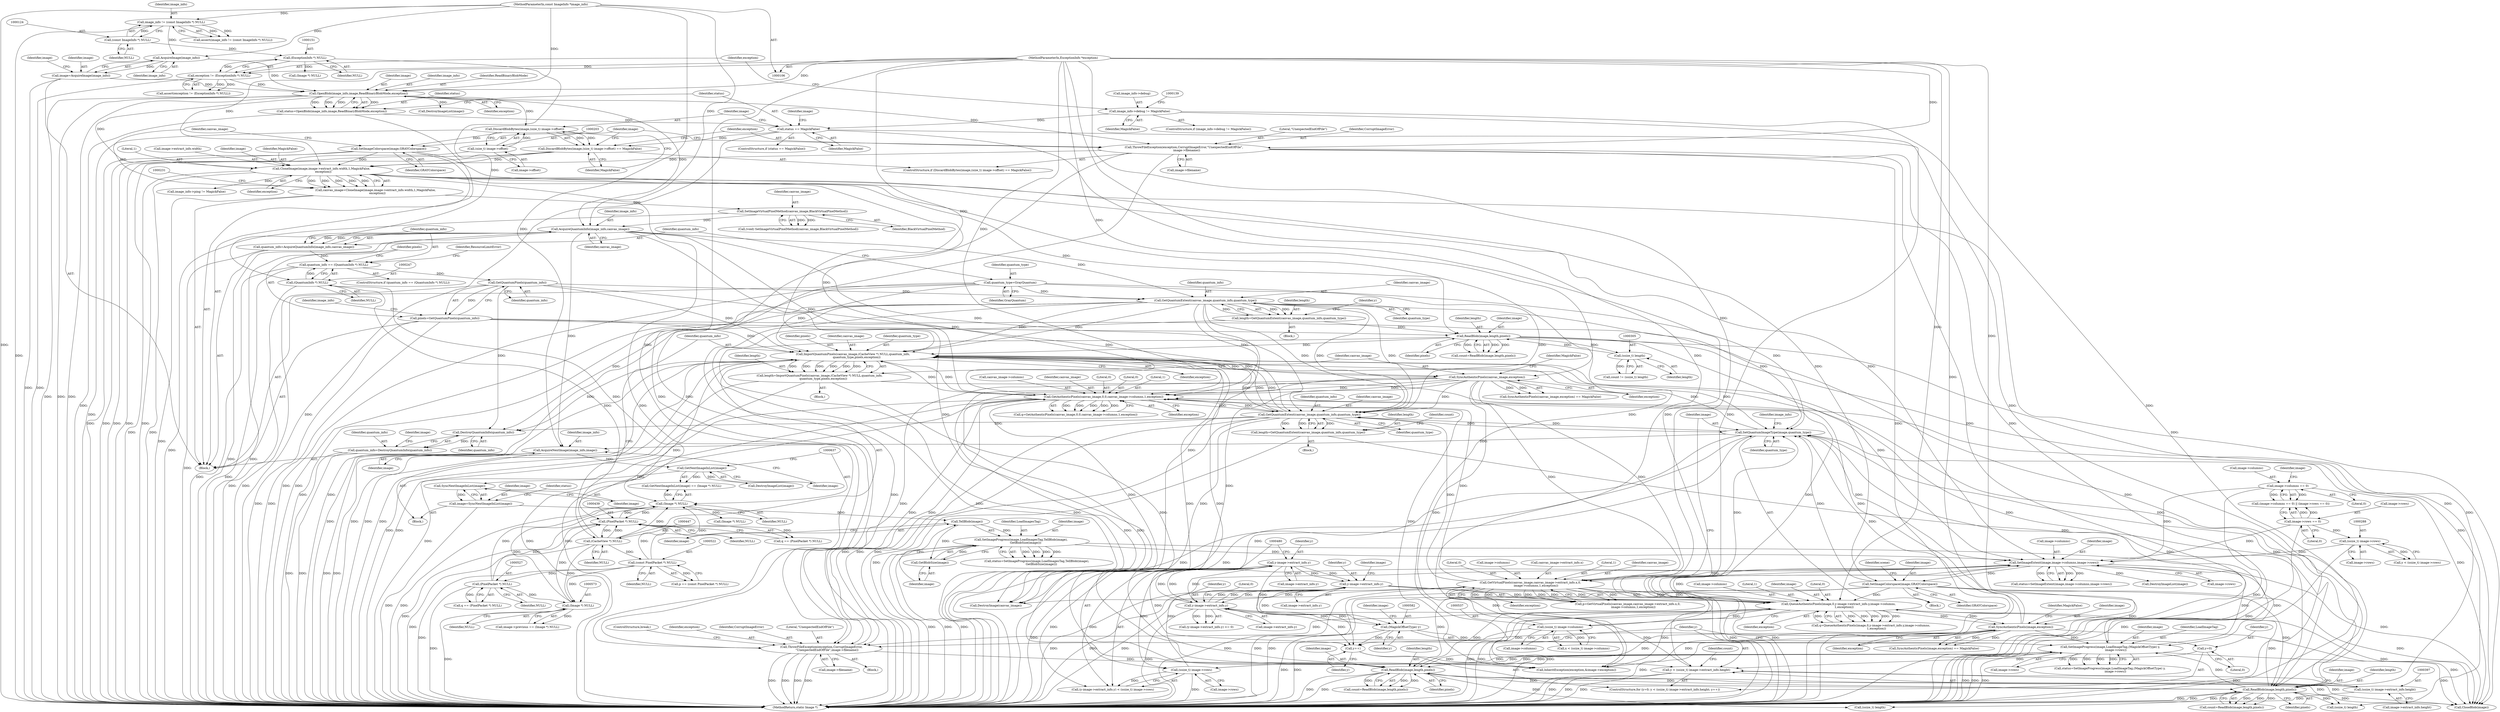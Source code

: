 digraph "0_ImageMagick_f6e9d0d9955e85bdd7540b251cd50d598dacc5e6_21@pointer" {
"1000675" [label="(Call,DestroyQuantumInfo(quantum_info))"];
"1000254" [label="(Call,GetQuantumPixels(quantum_info))"];
"1000244" [label="(Call,quantum_info == (QuantumInfo *) NULL)"];
"1000238" [label="(Call,quantum_info=AcquireQuantumInfo(image_info,canvas_image))"];
"1000240" [label="(Call,AcquireQuantumInfo(image_info,canvas_image))"];
"1000180" [label="(Call,OpenBlob(image_info,image,ReadBinaryBlobMode,exception))"];
"1000161" [label="(Call,AcquireImage(image_info))"];
"1000121" [label="(Call,image_info != (const ImageInfo *) NULL)"];
"1000107" [label="(MethodParameterIn,const ImageInfo *image_info)"];
"1000123" [label="(Call,(const ImageInfo *) NULL)"];
"1000159" [label="(Call,image=AcquireImage(image_info))"];
"1000148" [label="(Call,exception != (ExceptionInfo *) NULL)"];
"1000108" [label="(MethodParameterIn,ExceptionInfo *exception)"];
"1000150" [label="(Call,(ExceptionInfo *) NULL)"];
"1000232" [label="(Call,SetImageVirtualPixelMethod(canvas_image,BlackVirtualPixelMethod))"];
"1000218" [label="(Call,canvas_image=CloneImage(image,image->extract_info.width,1,MagickFalse,\n    exception))"];
"1000220" [label="(Call,CloneImage(image,image->extract_info.width,1,MagickFalse,\n    exception))"];
"1000215" [label="(Call,SetImageColorspace(image,GRAYColorspace))"];
"1000200" [label="(Call,DiscardBlobBytes(image,(size_t) image->offset))"];
"1000202" [label="(Call,(size_t) image->offset)"];
"1000199" [label="(Call,DiscardBlobBytes(image,(size_t) image->offset) == MagickFalse)"];
"1000186" [label="(Call,status == MagickFalse)"];
"1000178" [label="(Call,status=OpenBlob(image_info,image,ReadBinaryBlobMode,exception))"];
"1000133" [label="(Call,image_info->debug != MagickFalse)"];
"1000208" [label="(Call,ThrowFileException(exception,CorruptImageError,\"UnexpectedEndOfFile\",\n      image->filename))"];
"1000246" [label="(Call,(QuantumInfo *) NULL)"];
"1000444" [label="(Call,ImportQuantumPixels(canvas_image,(CacheView *) NULL,quantum_info,\n        quantum_type,pixels,exception))"];
"1000426" [label="(Call,GetAuthenticPixels(canvas_image,0,0,canvas_image->columns,1,exception))"];
"1000487" [label="(Call,GetVirtualPixels(canvas_image,canvas_image->extract_info.x,0,\n            image->columns,1,exception))"];
"1000455" [label="(Call,SyncAuthenticPixels(canvas_image,exception))"];
"1000348" [label="(Call,SetImageExtent(image,image->columns,image->rows))"];
"1000297" [label="(Call,ReadBlob(image,length,pixels))"];
"1000304" [label="(Call,(ssize_t) length)"];
"1000275" [label="(Call,length=GetQuantumExtent(canvas_image,quantum_info,quantum_type))"];
"1000277" [label="(Call,GetQuantumExtent(canvas_image,quantum_info,quantum_type))"];
"1000235" [label="(Call,quantum_type=GrayQuantum)"];
"1000252" [label="(Call,pixels=GetQuantumPixels(quantum_info))"];
"1000598" [label="(Call,SetQuantumImageType(image,quantum_type))"];
"1000578" [label="(Call,SetImageProgress(image,LoadImageTag,(MagickOffsetType) y,\n            image->rows))"];
"1000562" [label="(Call,SyncAuthenticPixels(image,exception))"];
"1000502" [label="(Call,QueueAuthenticPixels(image,0,y-image->extract_info.y,image->columns,\n            1,exception))"];
"1000594" [label="(Call,ReadBlob(image,length,pixels))"];
"1000386" [label="(Call,ReadBlob(image,length,pixels))"];
"1000370" [label="(Call,SetImageColorspace(image,GRAYColorspace))"];
"1000378" [label="(Call,length=GetQuantumExtent(canvas_image,quantum_info,quantum_type))"];
"1000380" [label="(Call,GetQuantumExtent(canvas_image,quantum_info,quantum_type))"];
"1000442" [label="(Call,length=ImportQuantumPixels(canvas_image,(CacheView *) NULL,quantum_info,\n        quantum_type,pixels,exception))"];
"1000505" [label="(Call,y-image->extract_info.y)"];
"1000463" [label="(Call,y-image->extract_info.y)"];
"1000394" [label="(Call,y < (ssize_t) image->extract_info.height)"];
"1000391" [label="(Call,y=0)"];
"1000403" [label="(Call,y++)"];
"1000581" [label="(Call,(MagickOffsetType) y)"];
"1000472" [label="(Call,y-image->extract_info.y)"];
"1000396" [label="(Call,(ssize_t) image->extract_info.height)"];
"1000479" [label="(Call,(ssize_t) image->rows)"];
"1000654" [label="(Call,SetImageProgress(image,LoadImagesTag,TellBlob(image),\n          GetBlobSize(image)))"];
"1000659" [label="(Call,GetBlobSize(image))"];
"1000657" [label="(Call,TellBlob(image))"];
"1000648" [label="(Call,image=SyncNextImageInList(image))"];
"1000650" [label="(Call,SyncNextImageInList(image))"];
"1000634" [label="(Call,GetNextImageInList(image))"];
"1000629" [label="(Call,AcquireNextImage(image_info,image))"];
"1000165" [label="(Call,image->columns == 0)"];
"1000536" [label="(Call,(ssize_t) image->columns)"];
"1000287" [label="(Call,(ssize_t) image->rows)"];
"1000170" [label="(Call,image->rows == 0)"];
"1000416" [label="(Call,ThrowFileException(exception,CorruptImageError,\n            \"UnexpectedEndOfFile\",image->filename))"];
"1000446" [label="(Call,(CacheView *) NULL)"];
"1000438" [label="(Call,(PixelPacket *) NULL)"];
"1000636" [label="(Call,(Image *) NULL)"];
"1000572" [label="(Call,(Image *) NULL)"];
"1000526" [label="(Call,(PixelPacket *) NULL)"];
"1000521" [label="(Call,(const PixelPacket *) NULL)"];
"1000673" [label="(Call,quantum_info=DestroyQuantumInfo(quantum_info))"];
"1000457" [label="(Identifier,exception)"];
"1000287" [label="(Call,(ssize_t) image->rows)"];
"1000600" [label="(Identifier,quantum_type)"];
"1000148" [label="(Call,exception != (ExceptionInfo *) NULL)"];
"1000592" [label="(Call,count=ReadBlob(image,length,pixels))"];
"1000195" [label="(Call,(Image *) NULL)"];
"1000227" [label="(Literal,1)"];
"1000673" [label="(Call,quantum_info=DestroyQuantumInfo(quantum_info))"];
"1000217" [label="(Identifier,GRAYColorspace)"];
"1000185" [label="(ControlStructure,if (status == MagickFalse))"];
"1000440" [label="(Identifier,NULL)"];
"1000429" [label="(Literal,0)"];
"1000499" [label="(Identifier,exception)"];
"1000387" [label="(Identifier,image)"];
"1000465" [label="(Call,image->extract_info.y)"];
"1000471" [label="(Call,(y-image->extract_info.y) < (ssize_t) image->rows)"];
"1000169" [label="(Literal,0)"];
"1000395" [label="(Identifier,y)"];
"1000656" [label="(Identifier,LoadImagesTag)"];
"1000346" [label="(Call,status=SetImageExtent(image,image->columns,image->rows))"];
"1000218" [label="(Call,canvas_image=CloneImage(image,image->extract_info.width,1,MagickFalse,\n    exception))"];
"1000562" [label="(Call,SyncAuthenticPixels(image,exception))"];
"1000630" [label="(Identifier,image_info)"];
"1000108" [label="(MethodParameterIn,ExceptionInfo *exception)"];
"1000152" [label="(Identifier,NULL)"];
"1000463" [label="(Call,y-image->extract_info.y)"];
"1000625" [label="(Call,(ssize_t) length)"];
"1000584" [label="(Call,image->rows)"];
"1000521" [label="(Call,(const PixelPacket *) NULL)"];
"1000259" [label="(Identifier,image_info)"];
"1000377" [label="(Block,)"];
"1000631" [label="(Identifier,image)"];
"1000240" [label="(Call,AcquireQuantumInfo(image_info,canvas_image))"];
"1000161" [label="(Call,AcquireImage(image_info))"];
"1000219" [label="(Identifier,canvas_image)"];
"1000536" [label="(Call,(ssize_t) image->columns)"];
"1000595" [label="(Identifier,image)"];
"1000186" [label="(Call,status == MagickFalse)"];
"1000404" [label="(Identifier,y)"];
"1000628" [label="(Block,)"];
"1000276" [label="(Identifier,length)"];
"1000568" [label="(Call,image->previous == (Image *) NULL)"];
"1000204" [label="(Call,image->offset)"];
"1000295" [label="(Call,count=ReadBlob(image,length,pixels))"];
"1000107" [label="(MethodParameterIn,const ImageInfo *image_info)"];
"1000248" [label="(Identifier,NULL)"];
"1000572" [label="(Call,(Image *) NULL)"];
"1000386" [label="(Call,ReadBlob(image,length,pixels))"];
"1000207" [label="(Identifier,MagickFalse)"];
"1000392" [label="(Identifier,y)"];
"1000384" [label="(Call,count=ReadBlob(image,length,pixels))"];
"1000498" [label="(Literal,1)"];
"1000385" [label="(Identifier,count)"];
"1000420" [label="(Call,image->filename)"];
"1000350" [label="(Call,image->columns)"];
"1000375" [label="(Identifier,scene)"];
"1000191" [label="(Identifier,image)"];
"1000481" [label="(Call,image->rows)"];
"1000147" [label="(Call,assert(exception != (ExceptionInfo *) NULL))"];
"1000167" [label="(Identifier,image)"];
"1000660" [label="(Identifier,image)"];
"1000423" [label="(ControlStructure,break;)"];
"1000488" [label="(Identifier,canvas_image)"];
"1000300" [label="(Identifier,pixels)"];
"1000172" [label="(Identifier,image)"];
"1000458" [label="(Identifier,MagickFalse)"];
"1000464" [label="(Identifier,y)"];
"1000368" [label="(Call,DestroyImageList(image))"];
"1000371" [label="(Identifier,image)"];
"1000579" [label="(Identifier,image)"];
"1000581" [label="(Call,(MagickOffsetType) y)"];
"1000254" [label="(Call,GetQuantumPixels(quantum_info))"];
"1000676" [label="(Identifier,quantum_info)"];
"1000512" [label="(Call,image->columns)"];
"1000321" [label="(Call,image_info->ping != MagickFalse)"];
"1000451" [label="(Identifier,pixels)"];
"1000523" [label="(Identifier,NULL)"];
"1000182" [label="(Identifier,image)"];
"1000565" [label="(Identifier,MagickFalse)"];
"1000633" [label="(Call,GetNextImageInList(image) == (Image *) NULL)"];
"1000253" [label="(Identifier,pixels)"];
"1000390" [label="(ControlStructure,for (y=0; y < (ssize_t) image->extract_info.height; y++))"];
"1000361" [label="(Call,InheritException(exception,&image->exception))"];
"1000236" [label="(Identifier,quantum_type)"];
"1000657" [label="(Call,TellBlob(image))"];
"1000526" [label="(Call,(PixelPacket *) NULL)"];
"1000599" [label="(Identifier,image)"];
"1000561" [label="(Call,SyncAuthenticPixels(image,exception) == MagickFalse)"];
"1000211" [label="(Literal,\"UnexpectedEndOfFile\")"];
"1000120" [label="(Call,assert(image_info != (const ImageInfo *) NULL))"];
"1000171" [label="(Call,image->rows)"];
"1000433" [label="(Literal,1)"];
"1000353" [label="(Call,image->rows)"];
"1000655" [label="(Identifier,image)"];
"1000162" [label="(Identifier,image_info)"];
"1000187" [label="(Identifier,status)"];
"1000200" [label="(Call,DiscardBlobBytes(image,(size_t) image->offset))"];
"1000578" [label="(Call,SetImageProgress(image,LoadImageTag,(MagickOffsetType) y,\n            image->rows))"];
"1000658" [label="(Identifier,image)"];
"1000444" [label="(Call,ImportQuantumPixels(canvas_image,(CacheView *) NULL,quantum_info,\n        quantum_type,pixels,exception))"];
"1000299" [label="(Identifier,length)"];
"1000642" [label="(Call,DestroyImageList(image))"];
"1000383" [label="(Identifier,quantum_type)"];
"1000697" [label="(MethodReturn,static Image *)"];
"1000680" [label="(Identifier,image)"];
"1000348" [label="(Call,SetImageExtent(image,image->columns,image->rows))"];
"1000635" [label="(Identifier,image)"];
"1000285" [label="(Call,y < (ssize_t) image->rows)"];
"1000494" [label="(Literal,0)"];
"1000250" [label="(Identifier,ResourceLimitError)"];
"1000629" [label="(Call,AcquireNextImage(image_info,image))"];
"1000150" [label="(Call,(ExceptionInfo *) NULL)"];
"1000160" [label="(Identifier,image)"];
"1000462" [label="(Call,(y-image->extract_info.y) >= 0)"];
"1000164" [label="(Call,(image->columns == 0) || (image->rows == 0))"];
"1000232" [label="(Call,SetImageVirtualPixelMethod(canvas_image,BlackVirtualPixelMethod))"];
"1000382" [label="(Identifier,quantum_info)"];
"1000238" [label="(Call,quantum_info=AcquireQuantumInfo(image_info,canvas_image))"];
"1000222" [label="(Call,image->extract_info.width)"];
"1000221" [label="(Identifier,image)"];
"1000165" [label="(Call,image->columns == 0)"];
"1000597" [label="(Identifier,pixels)"];
"1000199" [label="(Call,DiscardBlobBytes(image,(size_t) image->offset) == MagickFalse)"];
"1000370" [label="(Call,SetImageColorspace(image,GRAYColorspace))"];
"1000255" [label="(Identifier,quantum_info)"];
"1000121" [label="(Call,image_info != (const ImageInfo *) NULL)"];
"1000456" [label="(Identifier,canvas_image)"];
"1000393" [label="(Literal,0)"];
"1000692" [label="(Call,CloseBlob(image))"];
"1000585" [label="(Identifier,image)"];
"1000474" [label="(Call,image->extract_info.y)"];
"1000649" [label="(Identifier,image)"];
"1000417" [label="(Identifier,exception)"];
"1000430" [label="(Call,canvas_image->columns)"];
"1000659" [label="(Call,GetBlobSize(image))"];
"1000415" [label="(Block,)"];
"1000502" [label="(Call,QueueAuthenticPixels(image,0,y-image->extract_info.y,image->columns,\n            1,exception))"];
"1000688" [label="(Call,DestroyImage(canvas_image))"];
"1000188" [label="(Identifier,MagickFalse)"];
"1000675" [label="(Call,DestroyQuantumInfo(quantum_info))"];
"1000479" [label="(Call,(ssize_t) image->rows)"];
"1000379" [label="(Identifier,length)"];
"1000306" [label="(Identifier,length)"];
"1000372" [label="(Identifier,GRAYColorspace)"];
"1000280" [label="(Identifier,quantum_type)"];
"1000443" [label="(Identifier,length)"];
"1000234" [label="(Identifier,BlackVirtualPixelMethod)"];
"1000416" [label="(Call,ThrowFileException(exception,CorruptImageError,\n            \"UnexpectedEndOfFile\",image->filename))"];
"1000446" [label="(Call,(CacheView *) NULL)"];
"1000122" [label="(Identifier,image_info)"];
"1000485" [label="(Call,p=GetVirtualPixels(canvas_image,canvas_image->extract_info.x,0,\n            image->columns,1,exception))"];
"1000515" [label="(Literal,1)"];
"1000506" [label="(Identifier,y)"];
"1000604" [label="(Identifier,image_info)"];
"1000298" [label="(Identifier,image)"];
"1000503" [label="(Identifier,image)"];
"1000170" [label="(Call,image->rows == 0)"];
"1000233" [label="(Identifier,canvas_image)"];
"1000237" [label="(Identifier,GrayQuantum)"];
"1000277" [label="(Call,GetQuantumExtent(canvas_image,quantum_info,quantum_type))"];
"1000159" [label="(Call,image=AcquireImage(image_info))"];
"1000192" [label="(Call,DestroyImageList(image))"];
"1000389" [label="(Identifier,pixels)"];
"1000583" [label="(Identifier,y)"];
"1000241" [label="(Identifier,image_info)"];
"1000427" [label="(Identifier,canvas_image)"];
"1000209" [label="(Identifier,exception)"];
"1000252" [label="(Call,pixels=GetQuantumPixels(quantum_info))"];
"1000454" [label="(Call,SyncAuthenticPixels(canvas_image,exception) == MagickFalse)"];
"1000636" [label="(Call,(Image *) NULL)"];
"1000235" [label="(Call,quantum_type=GrayQuantum)"];
"1000563" [label="(Identifier,image)"];
"1000180" [label="(Call,OpenBlob(image_info,image,ReadBinaryBlobMode,exception))"];
"1000181" [label="(Identifier,image_info)"];
"1000411" [label="(Identifier,count)"];
"1000244" [label="(Call,quantum_info == (QuantumInfo *) NULL)"];
"1000125" [label="(Identifier,NULL)"];
"1000243" [label="(ControlStructure,if (quantum_info == (QuantumInfo *) NULL))"];
"1000449" [label="(Identifier,quantum_info)"];
"1000424" [label="(Call,q=GetAuthenticPixels(canvas_image,0,0,canvas_image->columns,1,exception))"];
"1000470" [label="(Literal,0)"];
"1000137" [label="(Identifier,MagickFalse)"];
"1000436" [label="(Call,q == (PixelPacket *) NULL)"];
"1000674" [label="(Identifier,quantum_info)"];
"1000381" [label="(Identifier,canvas_image)"];
"1000412" [label="(Call,(ssize_t) length)"];
"1000634" [label="(Call,GetNextImageInList(image))"];
"1000455" [label="(Call,SyncAuthenticPixels(canvas_image,exception))"];
"1000215" [label="(Call,SetImageColorspace(image,GRAYColorspace))"];
"1000507" [label="(Call,image->extract_info.y)"];
"1000198" [label="(ControlStructure,if (DiscardBlobBytes(image,(size_t) image->offset) == MagickFalse))"];
"1000564" [label="(Identifier,exception)"];
"1000495" [label="(Call,image->columns)"];
"1000445" [label="(Identifier,canvas_image)"];
"1000230" [label="(Call,(void) SetImageVirtualPixelMethod(canvas_image,BlackVirtualPixelMethod))"];
"1000653" [label="(Identifier,status)"];
"1000349" [label="(Identifier,image)"];
"1000580" [label="(Identifier,LoadImageTag)"];
"1000645" [label="(Call,(Image *) NULL)"];
"1000210" [label="(Identifier,CorruptImageError)"];
"1000297" [label="(Call,ReadBlob(image,length,pixels))"];
"1000391" [label="(Call,y=0)"];
"1000279" [label="(Identifier,quantum_info)"];
"1000574" [label="(Identifier,NULL)"];
"1000519" [label="(Call,p == (const PixelPacket *) NULL)"];
"1000403" [label="(Call,y++)"];
"1000598" [label="(Call,SetQuantumImageType(image,quantum_type))"];
"1000434" [label="(Identifier,exception)"];
"1000418" [label="(Identifier,CorruptImageError)"];
"1000220" [label="(Call,CloneImage(image,image->extract_info.width,1,MagickFalse,\n    exception))"];
"1000201" [label="(Identifier,image)"];
"1000228" [label="(Identifier,MagickFalse)"];
"1000246" [label="(Call,(QuantumInfo *) NULL)"];
"1000448" [label="(Identifier,NULL)"];
"1000438" [label="(Call,(PixelPacket *) NULL)"];
"1000245" [label="(Identifier,quantum_info)"];
"1000524" [label="(Call,q == (PixelPacket *) NULL)"];
"1000450" [label="(Identifier,quantum_type)"];
"1000380" [label="(Call,GetQuantumExtent(canvas_image,quantum_info,quantum_type))"];
"1000650" [label="(Call,SyncNextImageInList(image))"];
"1000528" [label="(Identifier,NULL)"];
"1000208" [label="(Call,ThrowFileException(exception,CorruptImageError,\"UnexpectedEndOfFile\",\n      image->filename))"];
"1000516" [label="(Identifier,exception)"];
"1000275" [label="(Call,length=GetQuantumExtent(canvas_image,quantum_info,quantum_type))"];
"1000149" [label="(Identifier,exception)"];
"1000229" [label="(Identifier,exception)"];
"1000109" [label="(Block,)"];
"1000489" [label="(Call,canvas_image->extract_info.x)"];
"1000278" [label="(Identifier,canvas_image)"];
"1000426" [label="(Call,GetAuthenticPixels(canvas_image,0,0,canvas_image->columns,1,exception))"];
"1000318" [label="(Block,)"];
"1000216" [label="(Identifier,image)"];
"1000302" [label="(Call,count != (ssize_t) length)"];
"1000179" [label="(Identifier,status)"];
"1000504" [label="(Literal,0)"];
"1000394" [label="(Call,y < (ssize_t) image->extract_info.height)"];
"1000651" [label="(Identifier,image)"];
"1000174" [label="(Literal,0)"];
"1000398" [label="(Call,image->extract_info.height)"];
"1000472" [label="(Call,y-image->extract_info.y)"];
"1000166" [label="(Call,image->columns)"];
"1000270" [label="(Block,)"];
"1000538" [label="(Call,image->columns)"];
"1000419" [label="(Literal,\"UnexpectedEndOfFile\")"];
"1000202" [label="(Call,(size_t) image->offset)"];
"1000239" [label="(Identifier,quantum_info)"];
"1000654" [label="(Call,SetImageProgress(image,LoadImagesTag,TellBlob(image),\n          GetBlobSize(image)))"];
"1000178" [label="(Call,status=OpenBlob(image_info,image,ReadBinaryBlobMode,exception))"];
"1000378" [label="(Call,length=GetQuantumExtent(canvas_image,quantum_info,quantum_type))"];
"1000405" [label="(Block,)"];
"1000638" [label="(Identifier,NULL)"];
"1000473" [label="(Identifier,y)"];
"1000594" [label="(Call,ReadBlob(image,length,pixels))"];
"1000388" [label="(Identifier,length)"];
"1000442" [label="(Call,length=ImportQuantumPixels(canvas_image,(CacheView *) NULL,quantum_info,\n        quantum_type,pixels,exception))"];
"1000242" [label="(Identifier,canvas_image)"];
"1000596" [label="(Identifier,length)"];
"1000289" [label="(Call,image->rows)"];
"1000534" [label="(Call,x < (ssize_t) image->columns)"];
"1000428" [label="(Literal,0)"];
"1000396" [label="(Call,(ssize_t) image->extract_info.height)"];
"1000132" [label="(ControlStructure,if (image_info->debug != MagickFalse))"];
"1000212" [label="(Call,image->filename)"];
"1000487" [label="(Call,GetVirtualPixels(canvas_image,canvas_image->extract_info.x,0,\n            image->columns,1,exception))"];
"1000648" [label="(Call,image=SyncNextImageInList(image))"];
"1000505" [label="(Call,y-image->extract_info.y)"];
"1000304" [label="(Call,(ssize_t) length)"];
"1000500" [label="(Call,q=QueueAuthenticPixels(image,0,y-image->extract_info.y,image->columns,\n            1,exception))"];
"1000283" [label="(Identifier,y)"];
"1000123" [label="(Call,(const ImageInfo *) NULL)"];
"1000184" [label="(Identifier,exception)"];
"1000133" [label="(Call,image_info->debug != MagickFalse)"];
"1000576" [label="(Call,status=SetImageProgress(image,LoadImageTag,(MagickOffsetType) y,\n            image->rows))"];
"1000183" [label="(Identifier,ReadBinaryBlobMode)"];
"1000134" [label="(Call,image_info->debug)"];
"1000513" [label="(Identifier,image)"];
"1000452" [label="(Identifier,exception)"];
"1000652" [label="(Call,status=SetImageProgress(image,LoadImagesTag,TellBlob(image),\n          GetBlobSize(image)))"];
"1000675" -> "1000673"  [label="AST: "];
"1000675" -> "1000676"  [label="CFG: "];
"1000676" -> "1000675"  [label="AST: "];
"1000673" -> "1000675"  [label="CFG: "];
"1000675" -> "1000673"  [label="DDG: "];
"1000254" -> "1000675"  [label="DDG: "];
"1000444" -> "1000675"  [label="DDG: "];
"1000380" -> "1000675"  [label="DDG: "];
"1000277" -> "1000675"  [label="DDG: "];
"1000254" -> "1000252"  [label="AST: "];
"1000254" -> "1000255"  [label="CFG: "];
"1000255" -> "1000254"  [label="AST: "];
"1000252" -> "1000254"  [label="CFG: "];
"1000254" -> "1000697"  [label="DDG: "];
"1000254" -> "1000252"  [label="DDG: "];
"1000244" -> "1000254"  [label="DDG: "];
"1000254" -> "1000277"  [label="DDG: "];
"1000254" -> "1000380"  [label="DDG: "];
"1000254" -> "1000444"  [label="DDG: "];
"1000244" -> "1000243"  [label="AST: "];
"1000244" -> "1000246"  [label="CFG: "];
"1000245" -> "1000244"  [label="AST: "];
"1000246" -> "1000244"  [label="AST: "];
"1000250" -> "1000244"  [label="CFG: "];
"1000253" -> "1000244"  [label="CFG: "];
"1000244" -> "1000697"  [label="DDG: "];
"1000244" -> "1000697"  [label="DDG: "];
"1000238" -> "1000244"  [label="DDG: "];
"1000246" -> "1000244"  [label="DDG: "];
"1000238" -> "1000109"  [label="AST: "];
"1000238" -> "1000240"  [label="CFG: "];
"1000239" -> "1000238"  [label="AST: "];
"1000240" -> "1000238"  [label="AST: "];
"1000245" -> "1000238"  [label="CFG: "];
"1000238" -> "1000697"  [label="DDG: "];
"1000240" -> "1000238"  [label="DDG: "];
"1000240" -> "1000238"  [label="DDG: "];
"1000240" -> "1000242"  [label="CFG: "];
"1000241" -> "1000240"  [label="AST: "];
"1000242" -> "1000240"  [label="AST: "];
"1000240" -> "1000697"  [label="DDG: "];
"1000240" -> "1000697"  [label="DDG: "];
"1000180" -> "1000240"  [label="DDG: "];
"1000107" -> "1000240"  [label="DDG: "];
"1000232" -> "1000240"  [label="DDG: "];
"1000240" -> "1000277"  [label="DDG: "];
"1000240" -> "1000380"  [label="DDG: "];
"1000240" -> "1000426"  [label="DDG: "];
"1000240" -> "1000629"  [label="DDG: "];
"1000240" -> "1000688"  [label="DDG: "];
"1000180" -> "1000178"  [label="AST: "];
"1000180" -> "1000184"  [label="CFG: "];
"1000181" -> "1000180"  [label="AST: "];
"1000182" -> "1000180"  [label="AST: "];
"1000183" -> "1000180"  [label="AST: "];
"1000184" -> "1000180"  [label="AST: "];
"1000178" -> "1000180"  [label="CFG: "];
"1000180" -> "1000697"  [label="DDG: "];
"1000180" -> "1000697"  [label="DDG: "];
"1000180" -> "1000697"  [label="DDG: "];
"1000180" -> "1000178"  [label="DDG: "];
"1000180" -> "1000178"  [label="DDG: "];
"1000180" -> "1000178"  [label="DDG: "];
"1000180" -> "1000178"  [label="DDG: "];
"1000161" -> "1000180"  [label="DDG: "];
"1000107" -> "1000180"  [label="DDG: "];
"1000159" -> "1000180"  [label="DDG: "];
"1000148" -> "1000180"  [label="DDG: "];
"1000108" -> "1000180"  [label="DDG: "];
"1000180" -> "1000192"  [label="DDG: "];
"1000180" -> "1000200"  [label="DDG: "];
"1000180" -> "1000208"  [label="DDG: "];
"1000180" -> "1000220"  [label="DDG: "];
"1000161" -> "1000159"  [label="AST: "];
"1000161" -> "1000162"  [label="CFG: "];
"1000162" -> "1000161"  [label="AST: "];
"1000159" -> "1000161"  [label="CFG: "];
"1000161" -> "1000159"  [label="DDG: "];
"1000121" -> "1000161"  [label="DDG: "];
"1000107" -> "1000161"  [label="DDG: "];
"1000121" -> "1000120"  [label="AST: "];
"1000121" -> "1000123"  [label="CFG: "];
"1000122" -> "1000121"  [label="AST: "];
"1000123" -> "1000121"  [label="AST: "];
"1000120" -> "1000121"  [label="CFG: "];
"1000121" -> "1000697"  [label="DDG: "];
"1000121" -> "1000120"  [label="DDG: "];
"1000121" -> "1000120"  [label="DDG: "];
"1000107" -> "1000121"  [label="DDG: "];
"1000123" -> "1000121"  [label="DDG: "];
"1000107" -> "1000106"  [label="AST: "];
"1000107" -> "1000697"  [label="DDG: "];
"1000107" -> "1000629"  [label="DDG: "];
"1000123" -> "1000125"  [label="CFG: "];
"1000124" -> "1000123"  [label="AST: "];
"1000125" -> "1000123"  [label="AST: "];
"1000123" -> "1000150"  [label="DDG: "];
"1000159" -> "1000109"  [label="AST: "];
"1000160" -> "1000159"  [label="AST: "];
"1000167" -> "1000159"  [label="CFG: "];
"1000159" -> "1000697"  [label="DDG: "];
"1000148" -> "1000147"  [label="AST: "];
"1000148" -> "1000150"  [label="CFG: "];
"1000149" -> "1000148"  [label="AST: "];
"1000150" -> "1000148"  [label="AST: "];
"1000147" -> "1000148"  [label="CFG: "];
"1000148" -> "1000697"  [label="DDG: "];
"1000148" -> "1000147"  [label="DDG: "];
"1000148" -> "1000147"  [label="DDG: "];
"1000108" -> "1000148"  [label="DDG: "];
"1000150" -> "1000148"  [label="DDG: "];
"1000108" -> "1000106"  [label="AST: "];
"1000108" -> "1000697"  [label="DDG: "];
"1000108" -> "1000208"  [label="DDG: "];
"1000108" -> "1000220"  [label="DDG: "];
"1000108" -> "1000361"  [label="DDG: "];
"1000108" -> "1000416"  [label="DDG: "];
"1000108" -> "1000426"  [label="DDG: "];
"1000108" -> "1000444"  [label="DDG: "];
"1000108" -> "1000455"  [label="DDG: "];
"1000108" -> "1000487"  [label="DDG: "];
"1000108" -> "1000502"  [label="DDG: "];
"1000108" -> "1000562"  [label="DDG: "];
"1000150" -> "1000152"  [label="CFG: "];
"1000151" -> "1000150"  [label="AST: "];
"1000152" -> "1000150"  [label="AST: "];
"1000150" -> "1000195"  [label="DDG: "];
"1000150" -> "1000246"  [label="DDG: "];
"1000232" -> "1000230"  [label="AST: "];
"1000232" -> "1000234"  [label="CFG: "];
"1000233" -> "1000232"  [label="AST: "];
"1000234" -> "1000232"  [label="AST: "];
"1000230" -> "1000232"  [label="CFG: "];
"1000232" -> "1000697"  [label="DDG: "];
"1000232" -> "1000230"  [label="DDG: "];
"1000232" -> "1000230"  [label="DDG: "];
"1000218" -> "1000232"  [label="DDG: "];
"1000218" -> "1000109"  [label="AST: "];
"1000218" -> "1000220"  [label="CFG: "];
"1000219" -> "1000218"  [label="AST: "];
"1000220" -> "1000218"  [label="AST: "];
"1000231" -> "1000218"  [label="CFG: "];
"1000218" -> "1000697"  [label="DDG: "];
"1000220" -> "1000218"  [label="DDG: "];
"1000220" -> "1000218"  [label="DDG: "];
"1000220" -> "1000218"  [label="DDG: "];
"1000220" -> "1000218"  [label="DDG: "];
"1000220" -> "1000218"  [label="DDG: "];
"1000220" -> "1000229"  [label="CFG: "];
"1000221" -> "1000220"  [label="AST: "];
"1000222" -> "1000220"  [label="AST: "];
"1000227" -> "1000220"  [label="AST: "];
"1000228" -> "1000220"  [label="AST: "];
"1000229" -> "1000220"  [label="AST: "];
"1000220" -> "1000697"  [label="DDG: "];
"1000220" -> "1000697"  [label="DDG: "];
"1000215" -> "1000220"  [label="DDG: "];
"1000199" -> "1000220"  [label="DDG: "];
"1000208" -> "1000220"  [label="DDG: "];
"1000220" -> "1000297"  [label="DDG: "];
"1000220" -> "1000321"  [label="DDG: "];
"1000220" -> "1000348"  [label="DDG: "];
"1000220" -> "1000361"  [label="DDG: "];
"1000220" -> "1000416"  [label="DDG: "];
"1000220" -> "1000426"  [label="DDG: "];
"1000220" -> "1000692"  [label="DDG: "];
"1000215" -> "1000109"  [label="AST: "];
"1000215" -> "1000217"  [label="CFG: "];
"1000216" -> "1000215"  [label="AST: "];
"1000217" -> "1000215"  [label="AST: "];
"1000219" -> "1000215"  [label="CFG: "];
"1000215" -> "1000697"  [label="DDG: "];
"1000215" -> "1000697"  [label="DDG: "];
"1000200" -> "1000215"  [label="DDG: "];
"1000215" -> "1000370"  [label="DDG: "];
"1000200" -> "1000199"  [label="AST: "];
"1000200" -> "1000202"  [label="CFG: "];
"1000201" -> "1000200"  [label="AST: "];
"1000202" -> "1000200"  [label="AST: "];
"1000207" -> "1000200"  [label="CFG: "];
"1000200" -> "1000697"  [label="DDG: "];
"1000200" -> "1000199"  [label="DDG: "];
"1000200" -> "1000199"  [label="DDG: "];
"1000202" -> "1000200"  [label="DDG: "];
"1000202" -> "1000204"  [label="CFG: "];
"1000203" -> "1000202"  [label="AST: "];
"1000204" -> "1000202"  [label="AST: "];
"1000202" -> "1000697"  [label="DDG: "];
"1000199" -> "1000198"  [label="AST: "];
"1000199" -> "1000207"  [label="CFG: "];
"1000207" -> "1000199"  [label="AST: "];
"1000209" -> "1000199"  [label="CFG: "];
"1000216" -> "1000199"  [label="CFG: "];
"1000199" -> "1000697"  [label="DDG: "];
"1000199" -> "1000697"  [label="DDG: "];
"1000186" -> "1000199"  [label="DDG: "];
"1000186" -> "1000185"  [label="AST: "];
"1000186" -> "1000188"  [label="CFG: "];
"1000187" -> "1000186"  [label="AST: "];
"1000188" -> "1000186"  [label="AST: "];
"1000191" -> "1000186"  [label="CFG: "];
"1000201" -> "1000186"  [label="CFG: "];
"1000186" -> "1000697"  [label="DDG: "];
"1000186" -> "1000697"  [label="DDG: "];
"1000186" -> "1000697"  [label="DDG: "];
"1000178" -> "1000186"  [label="DDG: "];
"1000133" -> "1000186"  [label="DDG: "];
"1000178" -> "1000109"  [label="AST: "];
"1000179" -> "1000178"  [label="AST: "];
"1000187" -> "1000178"  [label="CFG: "];
"1000178" -> "1000697"  [label="DDG: "];
"1000133" -> "1000132"  [label="AST: "];
"1000133" -> "1000137"  [label="CFG: "];
"1000134" -> "1000133"  [label="AST: "];
"1000137" -> "1000133"  [label="AST: "];
"1000139" -> "1000133"  [label="CFG: "];
"1000149" -> "1000133"  [label="CFG: "];
"1000133" -> "1000697"  [label="DDG: "];
"1000133" -> "1000697"  [label="DDG: "];
"1000208" -> "1000198"  [label="AST: "];
"1000208" -> "1000212"  [label="CFG: "];
"1000209" -> "1000208"  [label="AST: "];
"1000210" -> "1000208"  [label="AST: "];
"1000211" -> "1000208"  [label="AST: "];
"1000212" -> "1000208"  [label="AST: "];
"1000216" -> "1000208"  [label="CFG: "];
"1000208" -> "1000697"  [label="DDG: "];
"1000208" -> "1000697"  [label="DDG: "];
"1000208" -> "1000697"  [label="DDG: "];
"1000208" -> "1000416"  [label="DDG: "];
"1000208" -> "1000416"  [label="DDG: "];
"1000246" -> "1000248"  [label="CFG: "];
"1000247" -> "1000246"  [label="AST: "];
"1000248" -> "1000246"  [label="AST: "];
"1000246" -> "1000697"  [label="DDG: "];
"1000246" -> "1000438"  [label="DDG: "];
"1000246" -> "1000636"  [label="DDG: "];
"1000444" -> "1000442"  [label="AST: "];
"1000444" -> "1000452"  [label="CFG: "];
"1000445" -> "1000444"  [label="AST: "];
"1000446" -> "1000444"  [label="AST: "];
"1000449" -> "1000444"  [label="AST: "];
"1000450" -> "1000444"  [label="AST: "];
"1000451" -> "1000444"  [label="AST: "];
"1000452" -> "1000444"  [label="AST: "];
"1000442" -> "1000444"  [label="CFG: "];
"1000444" -> "1000697"  [label="DDG: "];
"1000444" -> "1000697"  [label="DDG: "];
"1000444" -> "1000697"  [label="DDG: "];
"1000444" -> "1000697"  [label="DDG: "];
"1000444" -> "1000380"  [label="DDG: "];
"1000444" -> "1000386"  [label="DDG: "];
"1000444" -> "1000442"  [label="DDG: "];
"1000444" -> "1000442"  [label="DDG: "];
"1000444" -> "1000442"  [label="DDG: "];
"1000444" -> "1000442"  [label="DDG: "];
"1000444" -> "1000442"  [label="DDG: "];
"1000444" -> "1000442"  [label="DDG: "];
"1000426" -> "1000444"  [label="DDG: "];
"1000426" -> "1000444"  [label="DDG: "];
"1000446" -> "1000444"  [label="DDG: "];
"1000380" -> "1000444"  [label="DDG: "];
"1000380" -> "1000444"  [label="DDG: "];
"1000277" -> "1000444"  [label="DDG: "];
"1000277" -> "1000444"  [label="DDG: "];
"1000235" -> "1000444"  [label="DDG: "];
"1000598" -> "1000444"  [label="DDG: "];
"1000386" -> "1000444"  [label="DDG: "];
"1000252" -> "1000444"  [label="DDG: "];
"1000594" -> "1000444"  [label="DDG: "];
"1000297" -> "1000444"  [label="DDG: "];
"1000444" -> "1000455"  [label="DDG: "];
"1000444" -> "1000455"  [label="DDG: "];
"1000444" -> "1000594"  [label="DDG: "];
"1000444" -> "1000598"  [label="DDG: "];
"1000426" -> "1000424"  [label="AST: "];
"1000426" -> "1000434"  [label="CFG: "];
"1000427" -> "1000426"  [label="AST: "];
"1000428" -> "1000426"  [label="AST: "];
"1000429" -> "1000426"  [label="AST: "];
"1000430" -> "1000426"  [label="AST: "];
"1000433" -> "1000426"  [label="AST: "];
"1000434" -> "1000426"  [label="AST: "];
"1000424" -> "1000426"  [label="CFG: "];
"1000426" -> "1000697"  [label="DDG: "];
"1000426" -> "1000697"  [label="DDG: "];
"1000426" -> "1000697"  [label="DDG: "];
"1000426" -> "1000361"  [label="DDG: "];
"1000426" -> "1000380"  [label="DDG: "];
"1000426" -> "1000416"  [label="DDG: "];
"1000426" -> "1000424"  [label="DDG: "];
"1000426" -> "1000424"  [label="DDG: "];
"1000426" -> "1000424"  [label="DDG: "];
"1000426" -> "1000424"  [label="DDG: "];
"1000426" -> "1000424"  [label="DDG: "];
"1000487" -> "1000426"  [label="DDG: "];
"1000277" -> "1000426"  [label="DDG: "];
"1000380" -> "1000426"  [label="DDG: "];
"1000455" -> "1000426"  [label="DDG: "];
"1000455" -> "1000426"  [label="DDG: "];
"1000502" -> "1000426"  [label="DDG: "];
"1000562" -> "1000426"  [label="DDG: "];
"1000416" -> "1000426"  [label="DDG: "];
"1000426" -> "1000688"  [label="DDG: "];
"1000487" -> "1000485"  [label="AST: "];
"1000487" -> "1000499"  [label="CFG: "];
"1000488" -> "1000487"  [label="AST: "];
"1000489" -> "1000487"  [label="AST: "];
"1000494" -> "1000487"  [label="AST: "];
"1000495" -> "1000487"  [label="AST: "];
"1000498" -> "1000487"  [label="AST: "];
"1000499" -> "1000487"  [label="AST: "];
"1000485" -> "1000487"  [label="CFG: "];
"1000487" -> "1000697"  [label="DDG: "];
"1000487" -> "1000697"  [label="DDG: "];
"1000487" -> "1000380"  [label="DDG: "];
"1000487" -> "1000485"  [label="DDG: "];
"1000487" -> "1000485"  [label="DDG: "];
"1000487" -> "1000485"  [label="DDG: "];
"1000487" -> "1000485"  [label="DDG: "];
"1000487" -> "1000485"  [label="DDG: "];
"1000487" -> "1000485"  [label="DDG: "];
"1000455" -> "1000487"  [label="DDG: "];
"1000455" -> "1000487"  [label="DDG: "];
"1000348" -> "1000487"  [label="DDG: "];
"1000536" -> "1000487"  [label="DDG: "];
"1000487" -> "1000502"  [label="DDG: "];
"1000487" -> "1000502"  [label="DDG: "];
"1000487" -> "1000688"  [label="DDG: "];
"1000455" -> "1000454"  [label="AST: "];
"1000455" -> "1000457"  [label="CFG: "];
"1000456" -> "1000455"  [label="AST: "];
"1000457" -> "1000455"  [label="AST: "];
"1000458" -> "1000455"  [label="CFG: "];
"1000455" -> "1000697"  [label="DDG: "];
"1000455" -> "1000697"  [label="DDG: "];
"1000455" -> "1000361"  [label="DDG: "];
"1000455" -> "1000380"  [label="DDG: "];
"1000455" -> "1000416"  [label="DDG: "];
"1000455" -> "1000454"  [label="DDG: "];
"1000455" -> "1000454"  [label="DDG: "];
"1000455" -> "1000688"  [label="DDG: "];
"1000348" -> "1000346"  [label="AST: "];
"1000348" -> "1000353"  [label="CFG: "];
"1000349" -> "1000348"  [label="AST: "];
"1000350" -> "1000348"  [label="AST: "];
"1000353" -> "1000348"  [label="AST: "];
"1000346" -> "1000348"  [label="CFG: "];
"1000348" -> "1000697"  [label="DDG: "];
"1000348" -> "1000697"  [label="DDG: "];
"1000348" -> "1000346"  [label="DDG: "];
"1000348" -> "1000346"  [label="DDG: "];
"1000348" -> "1000346"  [label="DDG: "];
"1000297" -> "1000348"  [label="DDG: "];
"1000598" -> "1000348"  [label="DDG: "];
"1000654" -> "1000348"  [label="DDG: "];
"1000165" -> "1000348"  [label="DDG: "];
"1000502" -> "1000348"  [label="DDG: "];
"1000536" -> "1000348"  [label="DDG: "];
"1000287" -> "1000348"  [label="DDG: "];
"1000170" -> "1000348"  [label="DDG: "];
"1000479" -> "1000348"  [label="DDG: "];
"1000578" -> "1000348"  [label="DDG: "];
"1000348" -> "1000368"  [label="DDG: "];
"1000348" -> "1000370"  [label="DDG: "];
"1000348" -> "1000479"  [label="DDG: "];
"1000348" -> "1000578"  [label="DDG: "];
"1000297" -> "1000295"  [label="AST: "];
"1000297" -> "1000300"  [label="CFG: "];
"1000298" -> "1000297"  [label="AST: "];
"1000299" -> "1000297"  [label="AST: "];
"1000300" -> "1000297"  [label="AST: "];
"1000295" -> "1000297"  [label="CFG: "];
"1000297" -> "1000697"  [label="DDG: "];
"1000297" -> "1000295"  [label="DDG: "];
"1000297" -> "1000295"  [label="DDG: "];
"1000297" -> "1000295"  [label="DDG: "];
"1000304" -> "1000297"  [label="DDG: "];
"1000275" -> "1000297"  [label="DDG: "];
"1000252" -> "1000297"  [label="DDG: "];
"1000297" -> "1000304"  [label="DDG: "];
"1000297" -> "1000386"  [label="DDG: "];
"1000297" -> "1000692"  [label="DDG: "];
"1000304" -> "1000302"  [label="AST: "];
"1000304" -> "1000306"  [label="CFG: "];
"1000305" -> "1000304"  [label="AST: "];
"1000306" -> "1000304"  [label="AST: "];
"1000302" -> "1000304"  [label="CFG: "];
"1000304" -> "1000302"  [label="DDG: "];
"1000275" -> "1000270"  [label="AST: "];
"1000275" -> "1000277"  [label="CFG: "];
"1000276" -> "1000275"  [label="AST: "];
"1000277" -> "1000275"  [label="AST: "];
"1000283" -> "1000275"  [label="CFG: "];
"1000275" -> "1000697"  [label="DDG: "];
"1000277" -> "1000275"  [label="DDG: "];
"1000277" -> "1000275"  [label="DDG: "];
"1000277" -> "1000275"  [label="DDG: "];
"1000277" -> "1000280"  [label="CFG: "];
"1000278" -> "1000277"  [label="AST: "];
"1000279" -> "1000277"  [label="AST: "];
"1000280" -> "1000277"  [label="AST: "];
"1000277" -> "1000697"  [label="DDG: "];
"1000277" -> "1000697"  [label="DDG: "];
"1000277" -> "1000697"  [label="DDG: "];
"1000235" -> "1000277"  [label="DDG: "];
"1000277" -> "1000380"  [label="DDG: "];
"1000277" -> "1000380"  [label="DDG: "];
"1000277" -> "1000380"  [label="DDG: "];
"1000277" -> "1000598"  [label="DDG: "];
"1000277" -> "1000688"  [label="DDG: "];
"1000235" -> "1000109"  [label="AST: "];
"1000235" -> "1000237"  [label="CFG: "];
"1000236" -> "1000235"  [label="AST: "];
"1000237" -> "1000235"  [label="AST: "];
"1000239" -> "1000235"  [label="CFG: "];
"1000235" -> "1000697"  [label="DDG: "];
"1000235" -> "1000697"  [label="DDG: "];
"1000235" -> "1000380"  [label="DDG: "];
"1000235" -> "1000598"  [label="DDG: "];
"1000252" -> "1000109"  [label="AST: "];
"1000253" -> "1000252"  [label="AST: "];
"1000259" -> "1000252"  [label="CFG: "];
"1000252" -> "1000697"  [label="DDG: "];
"1000252" -> "1000697"  [label="DDG: "];
"1000252" -> "1000386"  [label="DDG: "];
"1000598" -> "1000318"  [label="AST: "];
"1000598" -> "1000600"  [label="CFG: "];
"1000599" -> "1000598"  [label="AST: "];
"1000600" -> "1000598"  [label="AST: "];
"1000604" -> "1000598"  [label="CFG: "];
"1000598" -> "1000697"  [label="DDG: "];
"1000598" -> "1000697"  [label="DDG: "];
"1000598" -> "1000380"  [label="DDG: "];
"1000578" -> "1000598"  [label="DDG: "];
"1000562" -> "1000598"  [label="DDG: "];
"1000594" -> "1000598"  [label="DDG: "];
"1000502" -> "1000598"  [label="DDG: "];
"1000386" -> "1000598"  [label="DDG: "];
"1000370" -> "1000598"  [label="DDG: "];
"1000380" -> "1000598"  [label="DDG: "];
"1000598" -> "1000629"  [label="DDG: "];
"1000598" -> "1000692"  [label="DDG: "];
"1000578" -> "1000576"  [label="AST: "];
"1000578" -> "1000584"  [label="CFG: "];
"1000579" -> "1000578"  [label="AST: "];
"1000580" -> "1000578"  [label="AST: "];
"1000581" -> "1000578"  [label="AST: "];
"1000584" -> "1000578"  [label="AST: "];
"1000576" -> "1000578"  [label="CFG: "];
"1000578" -> "1000697"  [label="DDG: "];
"1000578" -> "1000697"  [label="DDG: "];
"1000578" -> "1000697"  [label="DDG: "];
"1000578" -> "1000479"  [label="DDG: "];
"1000578" -> "1000576"  [label="DDG: "];
"1000578" -> "1000576"  [label="DDG: "];
"1000578" -> "1000576"  [label="DDG: "];
"1000578" -> "1000576"  [label="DDG: "];
"1000562" -> "1000578"  [label="DDG: "];
"1000594" -> "1000578"  [label="DDG: "];
"1000386" -> "1000578"  [label="DDG: "];
"1000370" -> "1000578"  [label="DDG: "];
"1000581" -> "1000578"  [label="DDG: "];
"1000479" -> "1000578"  [label="DDG: "];
"1000578" -> "1000594"  [label="DDG: "];
"1000578" -> "1000692"  [label="DDG: "];
"1000562" -> "1000561"  [label="AST: "];
"1000562" -> "1000564"  [label="CFG: "];
"1000563" -> "1000562"  [label="AST: "];
"1000564" -> "1000562"  [label="AST: "];
"1000565" -> "1000562"  [label="CFG: "];
"1000562" -> "1000697"  [label="DDG: "];
"1000562" -> "1000361"  [label="DDG: "];
"1000562" -> "1000416"  [label="DDG: "];
"1000562" -> "1000561"  [label="DDG: "];
"1000562" -> "1000561"  [label="DDG: "];
"1000502" -> "1000562"  [label="DDG: "];
"1000502" -> "1000562"  [label="DDG: "];
"1000562" -> "1000594"  [label="DDG: "];
"1000562" -> "1000692"  [label="DDG: "];
"1000502" -> "1000500"  [label="AST: "];
"1000502" -> "1000516"  [label="CFG: "];
"1000503" -> "1000502"  [label="AST: "];
"1000504" -> "1000502"  [label="AST: "];
"1000505" -> "1000502"  [label="AST: "];
"1000512" -> "1000502"  [label="AST: "];
"1000515" -> "1000502"  [label="AST: "];
"1000516" -> "1000502"  [label="AST: "];
"1000500" -> "1000502"  [label="CFG: "];
"1000502" -> "1000697"  [label="DDG: "];
"1000502" -> "1000697"  [label="DDG: "];
"1000502" -> "1000697"  [label="DDG: "];
"1000502" -> "1000361"  [label="DDG: "];
"1000502" -> "1000416"  [label="DDG: "];
"1000502" -> "1000500"  [label="DDG: "];
"1000502" -> "1000500"  [label="DDG: "];
"1000502" -> "1000500"  [label="DDG: "];
"1000502" -> "1000500"  [label="DDG: "];
"1000502" -> "1000500"  [label="DDG: "];
"1000502" -> "1000500"  [label="DDG: "];
"1000594" -> "1000502"  [label="DDG: "];
"1000386" -> "1000502"  [label="DDG: "];
"1000370" -> "1000502"  [label="DDG: "];
"1000505" -> "1000502"  [label="DDG: "];
"1000505" -> "1000502"  [label="DDG: "];
"1000502" -> "1000536"  [label="DDG: "];
"1000502" -> "1000692"  [label="DDG: "];
"1000594" -> "1000592"  [label="AST: "];
"1000594" -> "1000597"  [label="CFG: "];
"1000595" -> "1000594"  [label="AST: "];
"1000596" -> "1000594"  [label="AST: "];
"1000597" -> "1000594"  [label="AST: "];
"1000592" -> "1000594"  [label="CFG: "];
"1000594" -> "1000697"  [label="DDG: "];
"1000594" -> "1000697"  [label="DDG: "];
"1000594" -> "1000386"  [label="DDG: "];
"1000594" -> "1000412"  [label="DDG: "];
"1000594" -> "1000592"  [label="DDG: "];
"1000594" -> "1000592"  [label="DDG: "];
"1000594" -> "1000592"  [label="DDG: "];
"1000386" -> "1000594"  [label="DDG: "];
"1000370" -> "1000594"  [label="DDG: "];
"1000442" -> "1000594"  [label="DDG: "];
"1000594" -> "1000625"  [label="DDG: "];
"1000594" -> "1000692"  [label="DDG: "];
"1000386" -> "1000384"  [label="AST: "];
"1000386" -> "1000389"  [label="CFG: "];
"1000387" -> "1000386"  [label="AST: "];
"1000388" -> "1000386"  [label="AST: "];
"1000389" -> "1000386"  [label="AST: "];
"1000384" -> "1000386"  [label="CFG: "];
"1000386" -> "1000697"  [label="DDG: "];
"1000386" -> "1000697"  [label="DDG: "];
"1000386" -> "1000384"  [label="DDG: "];
"1000386" -> "1000384"  [label="DDG: "];
"1000386" -> "1000384"  [label="DDG: "];
"1000370" -> "1000386"  [label="DDG: "];
"1000378" -> "1000386"  [label="DDG: "];
"1000386" -> "1000412"  [label="DDG: "];
"1000386" -> "1000625"  [label="DDG: "];
"1000386" -> "1000692"  [label="DDG: "];
"1000370" -> "1000318"  [label="AST: "];
"1000370" -> "1000372"  [label="CFG: "];
"1000371" -> "1000370"  [label="AST: "];
"1000372" -> "1000370"  [label="AST: "];
"1000375" -> "1000370"  [label="CFG: "];
"1000370" -> "1000697"  [label="DDG: "];
"1000370" -> "1000697"  [label="DDG: "];
"1000370" -> "1000692"  [label="DDG: "];
"1000378" -> "1000377"  [label="AST: "];
"1000378" -> "1000380"  [label="CFG: "];
"1000379" -> "1000378"  [label="AST: "];
"1000380" -> "1000378"  [label="AST: "];
"1000385" -> "1000378"  [label="CFG: "];
"1000378" -> "1000697"  [label="DDG: "];
"1000380" -> "1000378"  [label="DDG: "];
"1000380" -> "1000378"  [label="DDG: "];
"1000380" -> "1000378"  [label="DDG: "];
"1000380" -> "1000383"  [label="CFG: "];
"1000381" -> "1000380"  [label="AST: "];
"1000382" -> "1000380"  [label="AST: "];
"1000383" -> "1000380"  [label="AST: "];
"1000380" -> "1000697"  [label="DDG: "];
"1000380" -> "1000697"  [label="DDG: "];
"1000380" -> "1000697"  [label="DDG: "];
"1000380" -> "1000688"  [label="DDG: "];
"1000442" -> "1000405"  [label="AST: "];
"1000443" -> "1000442"  [label="AST: "];
"1000456" -> "1000442"  [label="CFG: "];
"1000442" -> "1000697"  [label="DDG: "];
"1000442" -> "1000697"  [label="DDG: "];
"1000442" -> "1000625"  [label="DDG: "];
"1000505" -> "1000507"  [label="CFG: "];
"1000506" -> "1000505"  [label="AST: "];
"1000507" -> "1000505"  [label="AST: "];
"1000513" -> "1000505"  [label="CFG: "];
"1000505" -> "1000697"  [label="DDG: "];
"1000505" -> "1000697"  [label="DDG: "];
"1000505" -> "1000403"  [label="DDG: "];
"1000505" -> "1000463"  [label="DDG: "];
"1000463" -> "1000505"  [label="DDG: "];
"1000463" -> "1000505"  [label="DDG: "];
"1000472" -> "1000505"  [label="DDG: "];
"1000472" -> "1000505"  [label="DDG: "];
"1000505" -> "1000581"  [label="DDG: "];
"1000463" -> "1000462"  [label="AST: "];
"1000463" -> "1000465"  [label="CFG: "];
"1000464" -> "1000463"  [label="AST: "];
"1000465" -> "1000463"  [label="AST: "];
"1000470" -> "1000463"  [label="CFG: "];
"1000463" -> "1000697"  [label="DDG: "];
"1000463" -> "1000403"  [label="DDG: "];
"1000463" -> "1000462"  [label="DDG: "];
"1000463" -> "1000462"  [label="DDG: "];
"1000394" -> "1000463"  [label="DDG: "];
"1000472" -> "1000463"  [label="DDG: "];
"1000463" -> "1000472"  [label="DDG: "];
"1000463" -> "1000472"  [label="DDG: "];
"1000463" -> "1000581"  [label="DDG: "];
"1000394" -> "1000390"  [label="AST: "];
"1000394" -> "1000396"  [label="CFG: "];
"1000395" -> "1000394"  [label="AST: "];
"1000396" -> "1000394"  [label="AST: "];
"1000411" -> "1000394"  [label="CFG: "];
"1000599" -> "1000394"  [label="CFG: "];
"1000394" -> "1000697"  [label="DDG: "];
"1000394" -> "1000697"  [label="DDG: "];
"1000394" -> "1000697"  [label="DDG: "];
"1000391" -> "1000394"  [label="DDG: "];
"1000403" -> "1000394"  [label="DDG: "];
"1000396" -> "1000394"  [label="DDG: "];
"1000391" -> "1000390"  [label="AST: "];
"1000391" -> "1000393"  [label="CFG: "];
"1000392" -> "1000391"  [label="AST: "];
"1000393" -> "1000391"  [label="AST: "];
"1000395" -> "1000391"  [label="CFG: "];
"1000403" -> "1000390"  [label="AST: "];
"1000403" -> "1000404"  [label="CFG: "];
"1000404" -> "1000403"  [label="AST: "];
"1000395" -> "1000403"  [label="CFG: "];
"1000581" -> "1000403"  [label="DDG: "];
"1000472" -> "1000403"  [label="DDG: "];
"1000581" -> "1000583"  [label="CFG: "];
"1000582" -> "1000581"  [label="AST: "];
"1000583" -> "1000581"  [label="AST: "];
"1000585" -> "1000581"  [label="CFG: "];
"1000581" -> "1000697"  [label="DDG: "];
"1000472" -> "1000581"  [label="DDG: "];
"1000472" -> "1000471"  [label="AST: "];
"1000472" -> "1000474"  [label="CFG: "];
"1000473" -> "1000472"  [label="AST: "];
"1000474" -> "1000472"  [label="AST: "];
"1000480" -> "1000472"  [label="CFG: "];
"1000472" -> "1000697"  [label="DDG: "];
"1000472" -> "1000471"  [label="DDG: "];
"1000472" -> "1000471"  [label="DDG: "];
"1000396" -> "1000398"  [label="CFG: "];
"1000397" -> "1000396"  [label="AST: "];
"1000398" -> "1000396"  [label="AST: "];
"1000396" -> "1000697"  [label="DDG: "];
"1000479" -> "1000471"  [label="AST: "];
"1000479" -> "1000481"  [label="CFG: "];
"1000480" -> "1000479"  [label="AST: "];
"1000481" -> "1000479"  [label="AST: "];
"1000471" -> "1000479"  [label="CFG: "];
"1000479" -> "1000697"  [label="DDG: "];
"1000479" -> "1000471"  [label="DDG: "];
"1000654" -> "1000652"  [label="AST: "];
"1000654" -> "1000659"  [label="CFG: "];
"1000655" -> "1000654"  [label="AST: "];
"1000656" -> "1000654"  [label="AST: "];
"1000657" -> "1000654"  [label="AST: "];
"1000659" -> "1000654"  [label="AST: "];
"1000652" -> "1000654"  [label="CFG: "];
"1000654" -> "1000697"  [label="DDG: "];
"1000654" -> "1000697"  [label="DDG: "];
"1000654" -> "1000697"  [label="DDG: "];
"1000654" -> "1000652"  [label="DDG: "];
"1000654" -> "1000652"  [label="DDG: "];
"1000654" -> "1000652"  [label="DDG: "];
"1000654" -> "1000652"  [label="DDG: "];
"1000659" -> "1000654"  [label="DDG: "];
"1000657" -> "1000654"  [label="DDG: "];
"1000654" -> "1000692"  [label="DDG: "];
"1000659" -> "1000660"  [label="CFG: "];
"1000660" -> "1000659"  [label="AST: "];
"1000657" -> "1000659"  [label="DDG: "];
"1000657" -> "1000658"  [label="CFG: "];
"1000658" -> "1000657"  [label="AST: "];
"1000660" -> "1000657"  [label="CFG: "];
"1000648" -> "1000657"  [label="DDG: "];
"1000648" -> "1000628"  [label="AST: "];
"1000648" -> "1000650"  [label="CFG: "];
"1000649" -> "1000648"  [label="AST: "];
"1000650" -> "1000648"  [label="AST: "];
"1000653" -> "1000648"  [label="CFG: "];
"1000648" -> "1000697"  [label="DDG: "];
"1000650" -> "1000648"  [label="DDG: "];
"1000650" -> "1000651"  [label="CFG: "];
"1000651" -> "1000650"  [label="AST: "];
"1000634" -> "1000650"  [label="DDG: "];
"1000634" -> "1000633"  [label="AST: "];
"1000634" -> "1000635"  [label="CFG: "];
"1000635" -> "1000634"  [label="AST: "];
"1000637" -> "1000634"  [label="CFG: "];
"1000634" -> "1000633"  [label="DDG: "];
"1000629" -> "1000634"  [label="DDG: "];
"1000634" -> "1000642"  [label="DDG: "];
"1000629" -> "1000628"  [label="AST: "];
"1000629" -> "1000631"  [label="CFG: "];
"1000630" -> "1000629"  [label="AST: "];
"1000631" -> "1000629"  [label="AST: "];
"1000635" -> "1000629"  [label="CFG: "];
"1000629" -> "1000697"  [label="DDG: "];
"1000629" -> "1000697"  [label="DDG: "];
"1000165" -> "1000164"  [label="AST: "];
"1000165" -> "1000169"  [label="CFG: "];
"1000166" -> "1000165"  [label="AST: "];
"1000169" -> "1000165"  [label="AST: "];
"1000172" -> "1000165"  [label="CFG: "];
"1000164" -> "1000165"  [label="CFG: "];
"1000165" -> "1000697"  [label="DDG: "];
"1000165" -> "1000164"  [label="DDG: "];
"1000165" -> "1000164"  [label="DDG: "];
"1000536" -> "1000534"  [label="AST: "];
"1000536" -> "1000538"  [label="CFG: "];
"1000537" -> "1000536"  [label="AST: "];
"1000538" -> "1000536"  [label="AST: "];
"1000534" -> "1000536"  [label="CFG: "];
"1000536" -> "1000697"  [label="DDG: "];
"1000536" -> "1000534"  [label="DDG: "];
"1000287" -> "1000285"  [label="AST: "];
"1000287" -> "1000289"  [label="CFG: "];
"1000288" -> "1000287"  [label="AST: "];
"1000289" -> "1000287"  [label="AST: "];
"1000285" -> "1000287"  [label="CFG: "];
"1000287" -> "1000697"  [label="DDG: "];
"1000287" -> "1000285"  [label="DDG: "];
"1000170" -> "1000287"  [label="DDG: "];
"1000170" -> "1000164"  [label="AST: "];
"1000170" -> "1000174"  [label="CFG: "];
"1000171" -> "1000170"  [label="AST: "];
"1000174" -> "1000170"  [label="AST: "];
"1000164" -> "1000170"  [label="CFG: "];
"1000170" -> "1000697"  [label="DDG: "];
"1000170" -> "1000164"  [label="DDG: "];
"1000170" -> "1000164"  [label="DDG: "];
"1000416" -> "1000415"  [label="AST: "];
"1000416" -> "1000420"  [label="CFG: "];
"1000417" -> "1000416"  [label="AST: "];
"1000418" -> "1000416"  [label="AST: "];
"1000419" -> "1000416"  [label="AST: "];
"1000420" -> "1000416"  [label="AST: "];
"1000423" -> "1000416"  [label="CFG: "];
"1000416" -> "1000697"  [label="DDG: "];
"1000416" -> "1000697"  [label="DDG: "];
"1000416" -> "1000697"  [label="DDG: "];
"1000416" -> "1000697"  [label="DDG: "];
"1000416" -> "1000361"  [label="DDG: "];
"1000446" -> "1000448"  [label="CFG: "];
"1000447" -> "1000446"  [label="AST: "];
"1000448" -> "1000446"  [label="AST: "];
"1000449" -> "1000446"  [label="CFG: "];
"1000446" -> "1000697"  [label="DDG: "];
"1000446" -> "1000438"  [label="DDG: "];
"1000438" -> "1000446"  [label="DDG: "];
"1000446" -> "1000521"  [label="DDG: "];
"1000446" -> "1000572"  [label="DDG: "];
"1000446" -> "1000636"  [label="DDG: "];
"1000438" -> "1000436"  [label="AST: "];
"1000438" -> "1000440"  [label="CFG: "];
"1000439" -> "1000438"  [label="AST: "];
"1000440" -> "1000438"  [label="AST: "];
"1000436" -> "1000438"  [label="CFG: "];
"1000438" -> "1000697"  [label="DDG: "];
"1000438" -> "1000436"  [label="DDG: "];
"1000636" -> "1000438"  [label="DDG: "];
"1000572" -> "1000438"  [label="DDG: "];
"1000521" -> "1000438"  [label="DDG: "];
"1000526" -> "1000438"  [label="DDG: "];
"1000438" -> "1000636"  [label="DDG: "];
"1000636" -> "1000633"  [label="AST: "];
"1000636" -> "1000638"  [label="CFG: "];
"1000637" -> "1000636"  [label="AST: "];
"1000638" -> "1000636"  [label="AST: "];
"1000633" -> "1000636"  [label="CFG: "];
"1000636" -> "1000697"  [label="DDG: "];
"1000636" -> "1000633"  [label="DDG: "];
"1000572" -> "1000636"  [label="DDG: "];
"1000521" -> "1000636"  [label="DDG: "];
"1000526" -> "1000636"  [label="DDG: "];
"1000636" -> "1000645"  [label="DDG: "];
"1000572" -> "1000568"  [label="AST: "];
"1000572" -> "1000574"  [label="CFG: "];
"1000573" -> "1000572"  [label="AST: "];
"1000574" -> "1000572"  [label="AST: "];
"1000568" -> "1000572"  [label="CFG: "];
"1000572" -> "1000697"  [label="DDG: "];
"1000572" -> "1000568"  [label="DDG: "];
"1000526" -> "1000572"  [label="DDG: "];
"1000521" -> "1000572"  [label="DDG: "];
"1000526" -> "1000524"  [label="AST: "];
"1000526" -> "1000528"  [label="CFG: "];
"1000527" -> "1000526"  [label="AST: "];
"1000528" -> "1000526"  [label="AST: "];
"1000524" -> "1000526"  [label="CFG: "];
"1000526" -> "1000697"  [label="DDG: "];
"1000526" -> "1000524"  [label="DDG: "];
"1000521" -> "1000526"  [label="DDG: "];
"1000521" -> "1000519"  [label="AST: "];
"1000521" -> "1000523"  [label="CFG: "];
"1000522" -> "1000521"  [label="AST: "];
"1000523" -> "1000521"  [label="AST: "];
"1000519" -> "1000521"  [label="CFG: "];
"1000521" -> "1000697"  [label="DDG: "];
"1000521" -> "1000519"  [label="DDG: "];
"1000673" -> "1000109"  [label="AST: "];
"1000674" -> "1000673"  [label="AST: "];
"1000680" -> "1000673"  [label="CFG: "];
"1000673" -> "1000697"  [label="DDG: "];
"1000673" -> "1000697"  [label="DDG: "];
}
